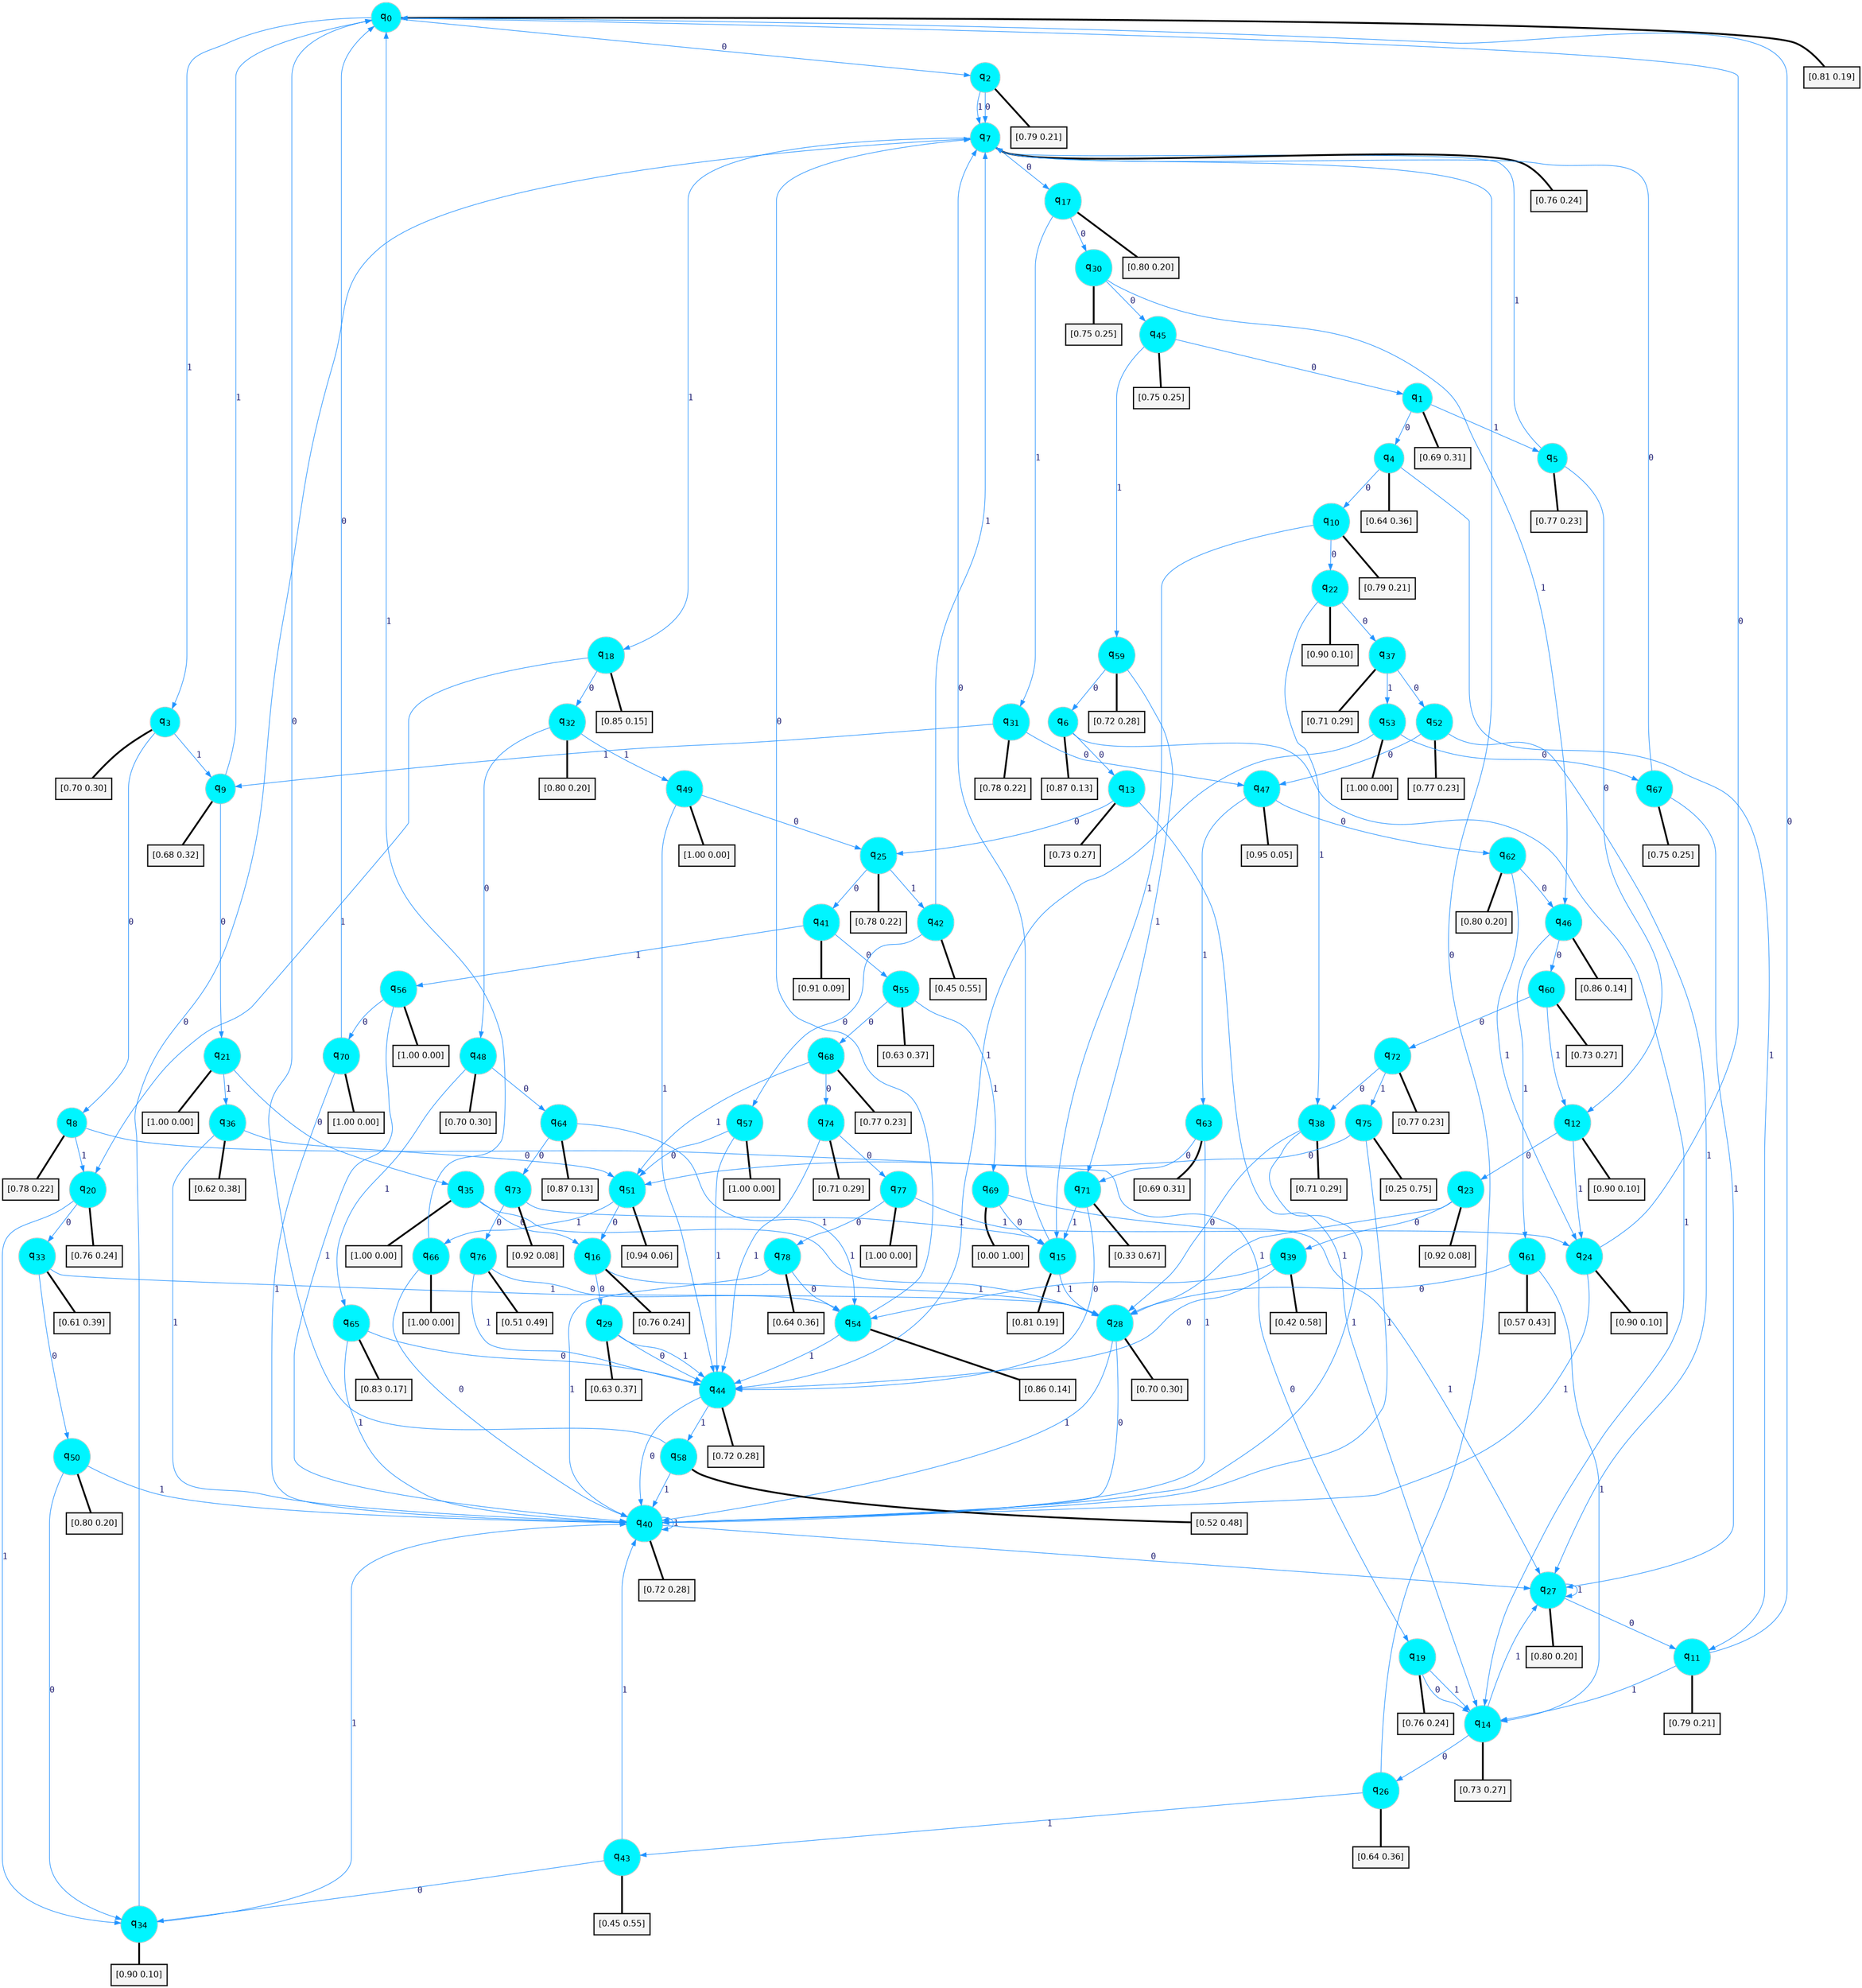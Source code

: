 digraph G {
graph [
bgcolor=transparent, dpi=300, rankdir=TD, size="40,25"];
node [
color=gray, fillcolor=turquoise1, fontcolor=black, fontname=Helvetica, fontsize=16, fontweight=bold, shape=circle, style=filled];
edge [
arrowsize=1, color=dodgerblue1, fontcolor=midnightblue, fontname=courier, fontweight=bold, penwidth=1, style=solid, weight=20];
0[label=<q<SUB>0</SUB>>];
1[label=<q<SUB>1</SUB>>];
2[label=<q<SUB>2</SUB>>];
3[label=<q<SUB>3</SUB>>];
4[label=<q<SUB>4</SUB>>];
5[label=<q<SUB>5</SUB>>];
6[label=<q<SUB>6</SUB>>];
7[label=<q<SUB>7</SUB>>];
8[label=<q<SUB>8</SUB>>];
9[label=<q<SUB>9</SUB>>];
10[label=<q<SUB>10</SUB>>];
11[label=<q<SUB>11</SUB>>];
12[label=<q<SUB>12</SUB>>];
13[label=<q<SUB>13</SUB>>];
14[label=<q<SUB>14</SUB>>];
15[label=<q<SUB>15</SUB>>];
16[label=<q<SUB>16</SUB>>];
17[label=<q<SUB>17</SUB>>];
18[label=<q<SUB>18</SUB>>];
19[label=<q<SUB>19</SUB>>];
20[label=<q<SUB>20</SUB>>];
21[label=<q<SUB>21</SUB>>];
22[label=<q<SUB>22</SUB>>];
23[label=<q<SUB>23</SUB>>];
24[label=<q<SUB>24</SUB>>];
25[label=<q<SUB>25</SUB>>];
26[label=<q<SUB>26</SUB>>];
27[label=<q<SUB>27</SUB>>];
28[label=<q<SUB>28</SUB>>];
29[label=<q<SUB>29</SUB>>];
30[label=<q<SUB>30</SUB>>];
31[label=<q<SUB>31</SUB>>];
32[label=<q<SUB>32</SUB>>];
33[label=<q<SUB>33</SUB>>];
34[label=<q<SUB>34</SUB>>];
35[label=<q<SUB>35</SUB>>];
36[label=<q<SUB>36</SUB>>];
37[label=<q<SUB>37</SUB>>];
38[label=<q<SUB>38</SUB>>];
39[label=<q<SUB>39</SUB>>];
40[label=<q<SUB>40</SUB>>];
41[label=<q<SUB>41</SUB>>];
42[label=<q<SUB>42</SUB>>];
43[label=<q<SUB>43</SUB>>];
44[label=<q<SUB>44</SUB>>];
45[label=<q<SUB>45</SUB>>];
46[label=<q<SUB>46</SUB>>];
47[label=<q<SUB>47</SUB>>];
48[label=<q<SUB>48</SUB>>];
49[label=<q<SUB>49</SUB>>];
50[label=<q<SUB>50</SUB>>];
51[label=<q<SUB>51</SUB>>];
52[label=<q<SUB>52</SUB>>];
53[label=<q<SUB>53</SUB>>];
54[label=<q<SUB>54</SUB>>];
55[label=<q<SUB>55</SUB>>];
56[label=<q<SUB>56</SUB>>];
57[label=<q<SUB>57</SUB>>];
58[label=<q<SUB>58</SUB>>];
59[label=<q<SUB>59</SUB>>];
60[label=<q<SUB>60</SUB>>];
61[label=<q<SUB>61</SUB>>];
62[label=<q<SUB>62</SUB>>];
63[label=<q<SUB>63</SUB>>];
64[label=<q<SUB>64</SUB>>];
65[label=<q<SUB>65</SUB>>];
66[label=<q<SUB>66</SUB>>];
67[label=<q<SUB>67</SUB>>];
68[label=<q<SUB>68</SUB>>];
69[label=<q<SUB>69</SUB>>];
70[label=<q<SUB>70</SUB>>];
71[label=<q<SUB>71</SUB>>];
72[label=<q<SUB>72</SUB>>];
73[label=<q<SUB>73</SUB>>];
74[label=<q<SUB>74</SUB>>];
75[label=<q<SUB>75</SUB>>];
76[label=<q<SUB>76</SUB>>];
77[label=<q<SUB>77</SUB>>];
78[label=<q<SUB>78</SUB>>];
79[label="[0.81 0.19]", shape=box,fontcolor=black, fontname=Helvetica, fontsize=14, penwidth=2, fillcolor=whitesmoke,color=black];
80[label="[0.69 0.31]", shape=box,fontcolor=black, fontname=Helvetica, fontsize=14, penwidth=2, fillcolor=whitesmoke,color=black];
81[label="[0.79 0.21]", shape=box,fontcolor=black, fontname=Helvetica, fontsize=14, penwidth=2, fillcolor=whitesmoke,color=black];
82[label="[0.70 0.30]", shape=box,fontcolor=black, fontname=Helvetica, fontsize=14, penwidth=2, fillcolor=whitesmoke,color=black];
83[label="[0.64 0.36]", shape=box,fontcolor=black, fontname=Helvetica, fontsize=14, penwidth=2, fillcolor=whitesmoke,color=black];
84[label="[0.77 0.23]", shape=box,fontcolor=black, fontname=Helvetica, fontsize=14, penwidth=2, fillcolor=whitesmoke,color=black];
85[label="[0.87 0.13]", shape=box,fontcolor=black, fontname=Helvetica, fontsize=14, penwidth=2, fillcolor=whitesmoke,color=black];
86[label="[0.76 0.24]", shape=box,fontcolor=black, fontname=Helvetica, fontsize=14, penwidth=2, fillcolor=whitesmoke,color=black];
87[label="[0.78 0.22]", shape=box,fontcolor=black, fontname=Helvetica, fontsize=14, penwidth=2, fillcolor=whitesmoke,color=black];
88[label="[0.68 0.32]", shape=box,fontcolor=black, fontname=Helvetica, fontsize=14, penwidth=2, fillcolor=whitesmoke,color=black];
89[label="[0.79 0.21]", shape=box,fontcolor=black, fontname=Helvetica, fontsize=14, penwidth=2, fillcolor=whitesmoke,color=black];
90[label="[0.79 0.21]", shape=box,fontcolor=black, fontname=Helvetica, fontsize=14, penwidth=2, fillcolor=whitesmoke,color=black];
91[label="[0.90 0.10]", shape=box,fontcolor=black, fontname=Helvetica, fontsize=14, penwidth=2, fillcolor=whitesmoke,color=black];
92[label="[0.73 0.27]", shape=box,fontcolor=black, fontname=Helvetica, fontsize=14, penwidth=2, fillcolor=whitesmoke,color=black];
93[label="[0.73 0.27]", shape=box,fontcolor=black, fontname=Helvetica, fontsize=14, penwidth=2, fillcolor=whitesmoke,color=black];
94[label="[0.81 0.19]", shape=box,fontcolor=black, fontname=Helvetica, fontsize=14, penwidth=2, fillcolor=whitesmoke,color=black];
95[label="[0.76 0.24]", shape=box,fontcolor=black, fontname=Helvetica, fontsize=14, penwidth=2, fillcolor=whitesmoke,color=black];
96[label="[0.80 0.20]", shape=box,fontcolor=black, fontname=Helvetica, fontsize=14, penwidth=2, fillcolor=whitesmoke,color=black];
97[label="[0.85 0.15]", shape=box,fontcolor=black, fontname=Helvetica, fontsize=14, penwidth=2, fillcolor=whitesmoke,color=black];
98[label="[0.76 0.24]", shape=box,fontcolor=black, fontname=Helvetica, fontsize=14, penwidth=2, fillcolor=whitesmoke,color=black];
99[label="[0.76 0.24]", shape=box,fontcolor=black, fontname=Helvetica, fontsize=14, penwidth=2, fillcolor=whitesmoke,color=black];
100[label="[1.00 0.00]", shape=box,fontcolor=black, fontname=Helvetica, fontsize=14, penwidth=2, fillcolor=whitesmoke,color=black];
101[label="[0.90 0.10]", shape=box,fontcolor=black, fontname=Helvetica, fontsize=14, penwidth=2, fillcolor=whitesmoke,color=black];
102[label="[0.92 0.08]", shape=box,fontcolor=black, fontname=Helvetica, fontsize=14, penwidth=2, fillcolor=whitesmoke,color=black];
103[label="[0.90 0.10]", shape=box,fontcolor=black, fontname=Helvetica, fontsize=14, penwidth=2, fillcolor=whitesmoke,color=black];
104[label="[0.78 0.22]", shape=box,fontcolor=black, fontname=Helvetica, fontsize=14, penwidth=2, fillcolor=whitesmoke,color=black];
105[label="[0.64 0.36]", shape=box,fontcolor=black, fontname=Helvetica, fontsize=14, penwidth=2, fillcolor=whitesmoke,color=black];
106[label="[0.80 0.20]", shape=box,fontcolor=black, fontname=Helvetica, fontsize=14, penwidth=2, fillcolor=whitesmoke,color=black];
107[label="[0.70 0.30]", shape=box,fontcolor=black, fontname=Helvetica, fontsize=14, penwidth=2, fillcolor=whitesmoke,color=black];
108[label="[0.63 0.37]", shape=box,fontcolor=black, fontname=Helvetica, fontsize=14, penwidth=2, fillcolor=whitesmoke,color=black];
109[label="[0.75 0.25]", shape=box,fontcolor=black, fontname=Helvetica, fontsize=14, penwidth=2, fillcolor=whitesmoke,color=black];
110[label="[0.78 0.22]", shape=box,fontcolor=black, fontname=Helvetica, fontsize=14, penwidth=2, fillcolor=whitesmoke,color=black];
111[label="[0.80 0.20]", shape=box,fontcolor=black, fontname=Helvetica, fontsize=14, penwidth=2, fillcolor=whitesmoke,color=black];
112[label="[0.61 0.39]", shape=box,fontcolor=black, fontname=Helvetica, fontsize=14, penwidth=2, fillcolor=whitesmoke,color=black];
113[label="[0.90 0.10]", shape=box,fontcolor=black, fontname=Helvetica, fontsize=14, penwidth=2, fillcolor=whitesmoke,color=black];
114[label="[1.00 0.00]", shape=box,fontcolor=black, fontname=Helvetica, fontsize=14, penwidth=2, fillcolor=whitesmoke,color=black];
115[label="[0.62 0.38]", shape=box,fontcolor=black, fontname=Helvetica, fontsize=14, penwidth=2, fillcolor=whitesmoke,color=black];
116[label="[0.71 0.29]", shape=box,fontcolor=black, fontname=Helvetica, fontsize=14, penwidth=2, fillcolor=whitesmoke,color=black];
117[label="[0.71 0.29]", shape=box,fontcolor=black, fontname=Helvetica, fontsize=14, penwidth=2, fillcolor=whitesmoke,color=black];
118[label="[0.42 0.58]", shape=box,fontcolor=black, fontname=Helvetica, fontsize=14, penwidth=2, fillcolor=whitesmoke,color=black];
119[label="[0.72 0.28]", shape=box,fontcolor=black, fontname=Helvetica, fontsize=14, penwidth=2, fillcolor=whitesmoke,color=black];
120[label="[0.91 0.09]", shape=box,fontcolor=black, fontname=Helvetica, fontsize=14, penwidth=2, fillcolor=whitesmoke,color=black];
121[label="[0.45 0.55]", shape=box,fontcolor=black, fontname=Helvetica, fontsize=14, penwidth=2, fillcolor=whitesmoke,color=black];
122[label="[0.45 0.55]", shape=box,fontcolor=black, fontname=Helvetica, fontsize=14, penwidth=2, fillcolor=whitesmoke,color=black];
123[label="[0.72 0.28]", shape=box,fontcolor=black, fontname=Helvetica, fontsize=14, penwidth=2, fillcolor=whitesmoke,color=black];
124[label="[0.75 0.25]", shape=box,fontcolor=black, fontname=Helvetica, fontsize=14, penwidth=2, fillcolor=whitesmoke,color=black];
125[label="[0.86 0.14]", shape=box,fontcolor=black, fontname=Helvetica, fontsize=14, penwidth=2, fillcolor=whitesmoke,color=black];
126[label="[0.95 0.05]", shape=box,fontcolor=black, fontname=Helvetica, fontsize=14, penwidth=2, fillcolor=whitesmoke,color=black];
127[label="[0.70 0.30]", shape=box,fontcolor=black, fontname=Helvetica, fontsize=14, penwidth=2, fillcolor=whitesmoke,color=black];
128[label="[1.00 0.00]", shape=box,fontcolor=black, fontname=Helvetica, fontsize=14, penwidth=2, fillcolor=whitesmoke,color=black];
129[label="[0.80 0.20]", shape=box,fontcolor=black, fontname=Helvetica, fontsize=14, penwidth=2, fillcolor=whitesmoke,color=black];
130[label="[0.94 0.06]", shape=box,fontcolor=black, fontname=Helvetica, fontsize=14, penwidth=2, fillcolor=whitesmoke,color=black];
131[label="[0.77 0.23]", shape=box,fontcolor=black, fontname=Helvetica, fontsize=14, penwidth=2, fillcolor=whitesmoke,color=black];
132[label="[1.00 0.00]", shape=box,fontcolor=black, fontname=Helvetica, fontsize=14, penwidth=2, fillcolor=whitesmoke,color=black];
133[label="[0.86 0.14]", shape=box,fontcolor=black, fontname=Helvetica, fontsize=14, penwidth=2, fillcolor=whitesmoke,color=black];
134[label="[0.63 0.37]", shape=box,fontcolor=black, fontname=Helvetica, fontsize=14, penwidth=2, fillcolor=whitesmoke,color=black];
135[label="[1.00 0.00]", shape=box,fontcolor=black, fontname=Helvetica, fontsize=14, penwidth=2, fillcolor=whitesmoke,color=black];
136[label="[1.00 0.00]", shape=box,fontcolor=black, fontname=Helvetica, fontsize=14, penwidth=2, fillcolor=whitesmoke,color=black];
137[label="[0.52 0.48]", shape=box,fontcolor=black, fontname=Helvetica, fontsize=14, penwidth=2, fillcolor=whitesmoke,color=black];
138[label="[0.72 0.28]", shape=box,fontcolor=black, fontname=Helvetica, fontsize=14, penwidth=2, fillcolor=whitesmoke,color=black];
139[label="[0.73 0.27]", shape=box,fontcolor=black, fontname=Helvetica, fontsize=14, penwidth=2, fillcolor=whitesmoke,color=black];
140[label="[0.57 0.43]", shape=box,fontcolor=black, fontname=Helvetica, fontsize=14, penwidth=2, fillcolor=whitesmoke,color=black];
141[label="[0.80 0.20]", shape=box,fontcolor=black, fontname=Helvetica, fontsize=14, penwidth=2, fillcolor=whitesmoke,color=black];
142[label="[0.69 0.31]", shape=box,fontcolor=black, fontname=Helvetica, fontsize=14, penwidth=2, fillcolor=whitesmoke,color=black];
143[label="[0.87 0.13]", shape=box,fontcolor=black, fontname=Helvetica, fontsize=14, penwidth=2, fillcolor=whitesmoke,color=black];
144[label="[0.83 0.17]", shape=box,fontcolor=black, fontname=Helvetica, fontsize=14, penwidth=2, fillcolor=whitesmoke,color=black];
145[label="[1.00 0.00]", shape=box,fontcolor=black, fontname=Helvetica, fontsize=14, penwidth=2, fillcolor=whitesmoke,color=black];
146[label="[0.75 0.25]", shape=box,fontcolor=black, fontname=Helvetica, fontsize=14, penwidth=2, fillcolor=whitesmoke,color=black];
147[label="[0.77 0.23]", shape=box,fontcolor=black, fontname=Helvetica, fontsize=14, penwidth=2, fillcolor=whitesmoke,color=black];
148[label="[0.00 1.00]", shape=box,fontcolor=black, fontname=Helvetica, fontsize=14, penwidth=2, fillcolor=whitesmoke,color=black];
149[label="[1.00 0.00]", shape=box,fontcolor=black, fontname=Helvetica, fontsize=14, penwidth=2, fillcolor=whitesmoke,color=black];
150[label="[0.33 0.67]", shape=box,fontcolor=black, fontname=Helvetica, fontsize=14, penwidth=2, fillcolor=whitesmoke,color=black];
151[label="[0.77 0.23]", shape=box,fontcolor=black, fontname=Helvetica, fontsize=14, penwidth=2, fillcolor=whitesmoke,color=black];
152[label="[0.92 0.08]", shape=box,fontcolor=black, fontname=Helvetica, fontsize=14, penwidth=2, fillcolor=whitesmoke,color=black];
153[label="[0.71 0.29]", shape=box,fontcolor=black, fontname=Helvetica, fontsize=14, penwidth=2, fillcolor=whitesmoke,color=black];
154[label="[0.25 0.75]", shape=box,fontcolor=black, fontname=Helvetica, fontsize=14, penwidth=2, fillcolor=whitesmoke,color=black];
155[label="[0.51 0.49]", shape=box,fontcolor=black, fontname=Helvetica, fontsize=14, penwidth=2, fillcolor=whitesmoke,color=black];
156[label="[1.00 0.00]", shape=box,fontcolor=black, fontname=Helvetica, fontsize=14, penwidth=2, fillcolor=whitesmoke,color=black];
157[label="[0.64 0.36]", shape=box,fontcolor=black, fontname=Helvetica, fontsize=14, penwidth=2, fillcolor=whitesmoke,color=black];
0->2 [label=0];
0->3 [label=1];
0->79 [arrowhead=none, penwidth=3,color=black];
1->4 [label=0];
1->5 [label=1];
1->80 [arrowhead=none, penwidth=3,color=black];
2->7 [label=0];
2->7 [label=1];
2->81 [arrowhead=none, penwidth=3,color=black];
3->8 [label=0];
3->9 [label=1];
3->82 [arrowhead=none, penwidth=3,color=black];
4->10 [label=0];
4->11 [label=1];
4->83 [arrowhead=none, penwidth=3,color=black];
5->12 [label=0];
5->7 [label=1];
5->84 [arrowhead=none, penwidth=3,color=black];
6->13 [label=0];
6->14 [label=1];
6->85 [arrowhead=none, penwidth=3,color=black];
7->17 [label=0];
7->18 [label=1];
7->86 [arrowhead=none, penwidth=3,color=black];
8->19 [label=0];
8->20 [label=1];
8->87 [arrowhead=none, penwidth=3,color=black];
9->21 [label=0];
9->0 [label=1];
9->88 [arrowhead=none, penwidth=3,color=black];
10->22 [label=0];
10->15 [label=1];
10->89 [arrowhead=none, penwidth=3,color=black];
11->0 [label=0];
11->14 [label=1];
11->90 [arrowhead=none, penwidth=3,color=black];
12->23 [label=0];
12->24 [label=1];
12->91 [arrowhead=none, penwidth=3,color=black];
13->25 [label=0];
13->14 [label=1];
13->92 [arrowhead=none, penwidth=3,color=black];
14->26 [label=0];
14->27 [label=1];
14->93 [arrowhead=none, penwidth=3,color=black];
15->7 [label=0];
15->28 [label=1];
15->94 [arrowhead=none, penwidth=3,color=black];
16->29 [label=0];
16->28 [label=1];
16->95 [arrowhead=none, penwidth=3,color=black];
17->30 [label=0];
17->31 [label=1];
17->96 [arrowhead=none, penwidth=3,color=black];
18->32 [label=0];
18->20 [label=1];
18->97 [arrowhead=none, penwidth=3,color=black];
19->14 [label=0];
19->14 [label=1];
19->98 [arrowhead=none, penwidth=3,color=black];
20->33 [label=0];
20->34 [label=1];
20->99 [arrowhead=none, penwidth=3,color=black];
21->35 [label=0];
21->36 [label=1];
21->100 [arrowhead=none, penwidth=3,color=black];
22->37 [label=0];
22->38 [label=1];
22->101 [arrowhead=none, penwidth=3,color=black];
23->39 [label=0];
23->28 [label=1];
23->102 [arrowhead=none, penwidth=3,color=black];
24->0 [label=0];
24->40 [label=1];
24->103 [arrowhead=none, penwidth=3,color=black];
25->41 [label=0];
25->42 [label=1];
25->104 [arrowhead=none, penwidth=3,color=black];
26->7 [label=0];
26->43 [label=1];
26->105 [arrowhead=none, penwidth=3,color=black];
27->11 [label=0];
27->27 [label=1];
27->106 [arrowhead=none, penwidth=3,color=black];
28->40 [label=0];
28->40 [label=1];
28->107 [arrowhead=none, penwidth=3,color=black];
29->44 [label=0];
29->44 [label=1];
29->108 [arrowhead=none, penwidth=3,color=black];
30->45 [label=0];
30->46 [label=1];
30->109 [arrowhead=none, penwidth=3,color=black];
31->47 [label=0];
31->9 [label=1];
31->110 [arrowhead=none, penwidth=3,color=black];
32->48 [label=0];
32->49 [label=1];
32->111 [arrowhead=none, penwidth=3,color=black];
33->50 [label=0];
33->28 [label=1];
33->112 [arrowhead=none, penwidth=3,color=black];
34->7 [label=0];
34->40 [label=1];
34->113 [arrowhead=none, penwidth=3,color=black];
35->16 [label=0];
35->28 [label=1];
35->114 [arrowhead=none, penwidth=3,color=black];
36->51 [label=0];
36->40 [label=1];
36->115 [arrowhead=none, penwidth=3,color=black];
37->52 [label=0];
37->53 [label=1];
37->116 [arrowhead=none, penwidth=3,color=black];
38->28 [label=0];
38->40 [label=1];
38->117 [arrowhead=none, penwidth=3,color=black];
39->44 [label=0];
39->54 [label=1];
39->118 [arrowhead=none, penwidth=3,color=black];
40->27 [label=0];
40->40 [label=1];
40->119 [arrowhead=none, penwidth=3,color=black];
41->55 [label=0];
41->56 [label=1];
41->120 [arrowhead=none, penwidth=3,color=black];
42->57 [label=0];
42->7 [label=1];
42->121 [arrowhead=none, penwidth=3,color=black];
43->34 [label=0];
43->40 [label=1];
43->122 [arrowhead=none, penwidth=3,color=black];
44->40 [label=0];
44->58 [label=1];
44->123 [arrowhead=none, penwidth=3,color=black];
45->1 [label=0];
45->59 [label=1];
45->124 [arrowhead=none, penwidth=3,color=black];
46->60 [label=0];
46->61 [label=1];
46->125 [arrowhead=none, penwidth=3,color=black];
47->62 [label=0];
47->63 [label=1];
47->126 [arrowhead=none, penwidth=3,color=black];
48->64 [label=0];
48->65 [label=1];
48->127 [arrowhead=none, penwidth=3,color=black];
49->25 [label=0];
49->44 [label=1];
49->128 [arrowhead=none, penwidth=3,color=black];
50->34 [label=0];
50->40 [label=1];
50->129 [arrowhead=none, penwidth=3,color=black];
51->16 [label=0];
51->66 [label=1];
51->130 [arrowhead=none, penwidth=3,color=black];
52->47 [label=0];
52->27 [label=1];
52->131 [arrowhead=none, penwidth=3,color=black];
53->67 [label=0];
53->44 [label=1];
53->132 [arrowhead=none, penwidth=3,color=black];
54->7 [label=0];
54->44 [label=1];
54->133 [arrowhead=none, penwidth=3,color=black];
55->68 [label=0];
55->69 [label=1];
55->134 [arrowhead=none, penwidth=3,color=black];
56->70 [label=0];
56->40 [label=1];
56->135 [arrowhead=none, penwidth=3,color=black];
57->51 [label=0];
57->44 [label=1];
57->136 [arrowhead=none, penwidth=3,color=black];
58->0 [label=0];
58->40 [label=1];
58->137 [arrowhead=none, penwidth=3,color=black];
59->6 [label=0];
59->71 [label=1];
59->138 [arrowhead=none, penwidth=3,color=black];
60->72 [label=0];
60->12 [label=1];
60->139 [arrowhead=none, penwidth=3,color=black];
61->28 [label=0];
61->14 [label=1];
61->140 [arrowhead=none, penwidth=3,color=black];
62->46 [label=0];
62->24 [label=1];
62->141 [arrowhead=none, penwidth=3,color=black];
63->71 [label=0];
63->40 [label=1];
63->142 [arrowhead=none, penwidth=3,color=black];
64->73 [label=0];
64->54 [label=1];
64->143 [arrowhead=none, penwidth=3,color=black];
65->44 [label=0];
65->40 [label=1];
65->144 [arrowhead=none, penwidth=3,color=black];
66->40 [label=0];
66->0 [label=1];
66->145 [arrowhead=none, penwidth=3,color=black];
67->7 [label=0];
67->27 [label=1];
67->146 [arrowhead=none, penwidth=3,color=black];
68->74 [label=0];
68->51 [label=1];
68->147 [arrowhead=none, penwidth=3,color=black];
69->15 [label=0];
69->27 [label=1];
69->148 [arrowhead=none, penwidth=3,color=black];
70->0 [label=0];
70->40 [label=1];
70->149 [arrowhead=none, penwidth=3,color=black];
71->44 [label=0];
71->15 [label=1];
71->150 [arrowhead=none, penwidth=3,color=black];
72->38 [label=0];
72->75 [label=1];
72->151 [arrowhead=none, penwidth=3,color=black];
73->76 [label=0];
73->15 [label=1];
73->152 [arrowhead=none, penwidth=3,color=black];
74->77 [label=0];
74->44 [label=1];
74->153 [arrowhead=none, penwidth=3,color=black];
75->51 [label=0];
75->40 [label=1];
75->154 [arrowhead=none, penwidth=3,color=black];
76->54 [label=0];
76->44 [label=1];
76->155 [arrowhead=none, penwidth=3,color=black];
77->78 [label=0];
77->24 [label=1];
77->156 [arrowhead=none, penwidth=3,color=black];
78->54 [label=0];
78->40 [label=1];
78->157 [arrowhead=none, penwidth=3,color=black];
}
